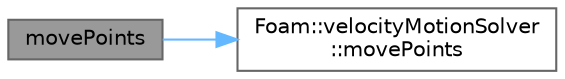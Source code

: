 digraph "movePoints"
{
 // LATEX_PDF_SIZE
  bgcolor="transparent";
  edge [fontname=Helvetica,fontsize=10,labelfontname=Helvetica,labelfontsize=10];
  node [fontname=Helvetica,fontsize=10,shape=box,height=0.2,width=0.4];
  rankdir="LR";
  Node1 [id="Node000001",label="movePoints",height=0.2,width=0.4,color="gray40", fillcolor="grey60", style="filled", fontcolor="black",tooltip=" "];
  Node1 -> Node2 [id="edge1_Node000001_Node000002",color="steelblue1",style="solid",tooltip=" "];
  Node2 [id="Node000002",label="Foam::velocityMotionSolver\l::movePoints",height=0.2,width=0.4,color="grey40", fillcolor="white", style="filled",URL="$classFoam_1_1velocityMotionSolver.html#ab62834098bae1d3887f578c700754f39",tooltip=" "];
}
